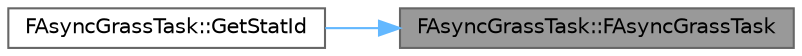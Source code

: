 digraph "FAsyncGrassTask::FAsyncGrassTask"
{
 // INTERACTIVE_SVG=YES
 // LATEX_PDF_SIZE
  bgcolor="transparent";
  edge [fontname=Helvetica,fontsize=10,labelfontname=Helvetica,labelfontsize=10];
  node [fontname=Helvetica,fontsize=10,shape=box,height=0.2,width=0.4];
  rankdir="RL";
  Node1 [id="Node000001",label="FAsyncGrassTask::FAsyncGrassTask",height=0.2,width=0.4,color="gray40", fillcolor="grey60", style="filled", fontcolor="black",tooltip=" "];
  Node1 -> Node2 [id="edge1_Node000001_Node000002",dir="back",color="steelblue1",style="solid",tooltip=" "];
  Node2 [id="Node000002",label="FAsyncGrassTask::GetStatId",height=0.2,width=0.4,color="grey40", fillcolor="white", style="filled",URL="$db/d4c/classFAsyncGrassTask.html#af785c3df10c7b0d0d3d60d82b8b80c96",tooltip=" "];
}
